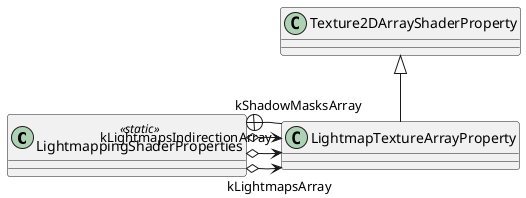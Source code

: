 @startuml
class LightmappingShaderProperties <<static>> {
}
class LightmapTextureArrayProperty {
}
LightmappingShaderProperties o-> "kLightmapsArray" LightmapTextureArrayProperty
LightmappingShaderProperties o-> "kLightmapsIndirectionArray" LightmapTextureArrayProperty
LightmappingShaderProperties o-> "kShadowMasksArray" LightmapTextureArrayProperty
LightmappingShaderProperties +-- LightmapTextureArrayProperty
Texture2DArrayShaderProperty <|-- LightmapTextureArrayProperty
@enduml
